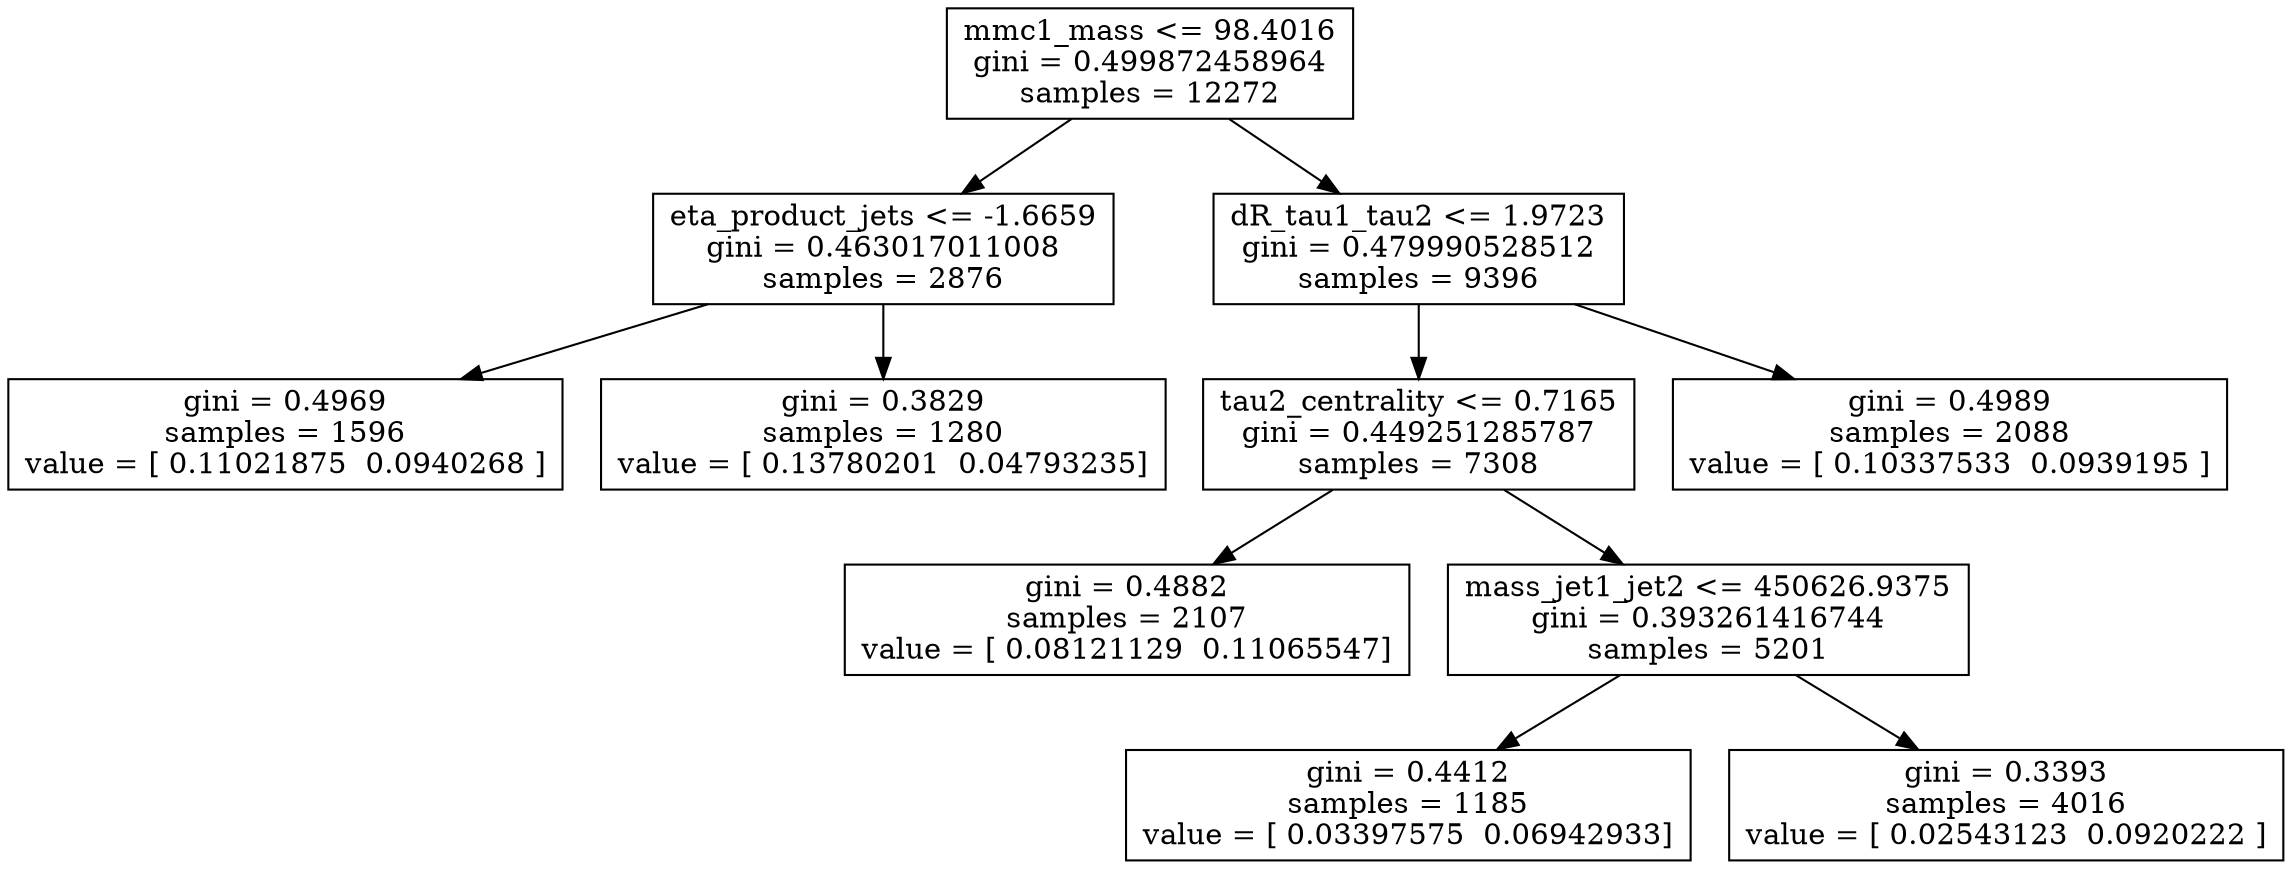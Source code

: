 digraph Tree {
0 [label="mmc1_mass <= 98.4016\ngini = 0.499872458964\nsamples = 12272", shape="box"] ;
1 [label="eta_product_jets <= -1.6659\ngini = 0.463017011008\nsamples = 2876", shape="box"] ;
0 -> 1 ;
2 [label="gini = 0.4969\nsamples = 1596\nvalue = [ 0.11021875  0.0940268 ]", shape="box"] ;
1 -> 2 ;
3 [label="gini = 0.3829\nsamples = 1280\nvalue = [ 0.13780201  0.04793235]", shape="box"] ;
1 -> 3 ;
4 [label="dR_tau1_tau2 <= 1.9723\ngini = 0.479990528512\nsamples = 9396", shape="box"] ;
0 -> 4 ;
5 [label="tau2_centrality <= 0.7165\ngini = 0.449251285787\nsamples = 7308", shape="box"] ;
4 -> 5 ;
6 [label="gini = 0.4882\nsamples = 2107\nvalue = [ 0.08121129  0.11065547]", shape="box"] ;
5 -> 6 ;
7 [label="mass_jet1_jet2 <= 450626.9375\ngini = 0.393261416744\nsamples = 5201", shape="box"] ;
5 -> 7 ;
8 [label="gini = 0.4412\nsamples = 1185\nvalue = [ 0.03397575  0.06942933]", shape="box"] ;
7 -> 8 ;
9 [label="gini = 0.3393\nsamples = 4016\nvalue = [ 0.02543123  0.0920222 ]", shape="box"] ;
7 -> 9 ;
10 [label="gini = 0.4989\nsamples = 2088\nvalue = [ 0.10337533  0.0939195 ]", shape="box"] ;
4 -> 10 ;
}